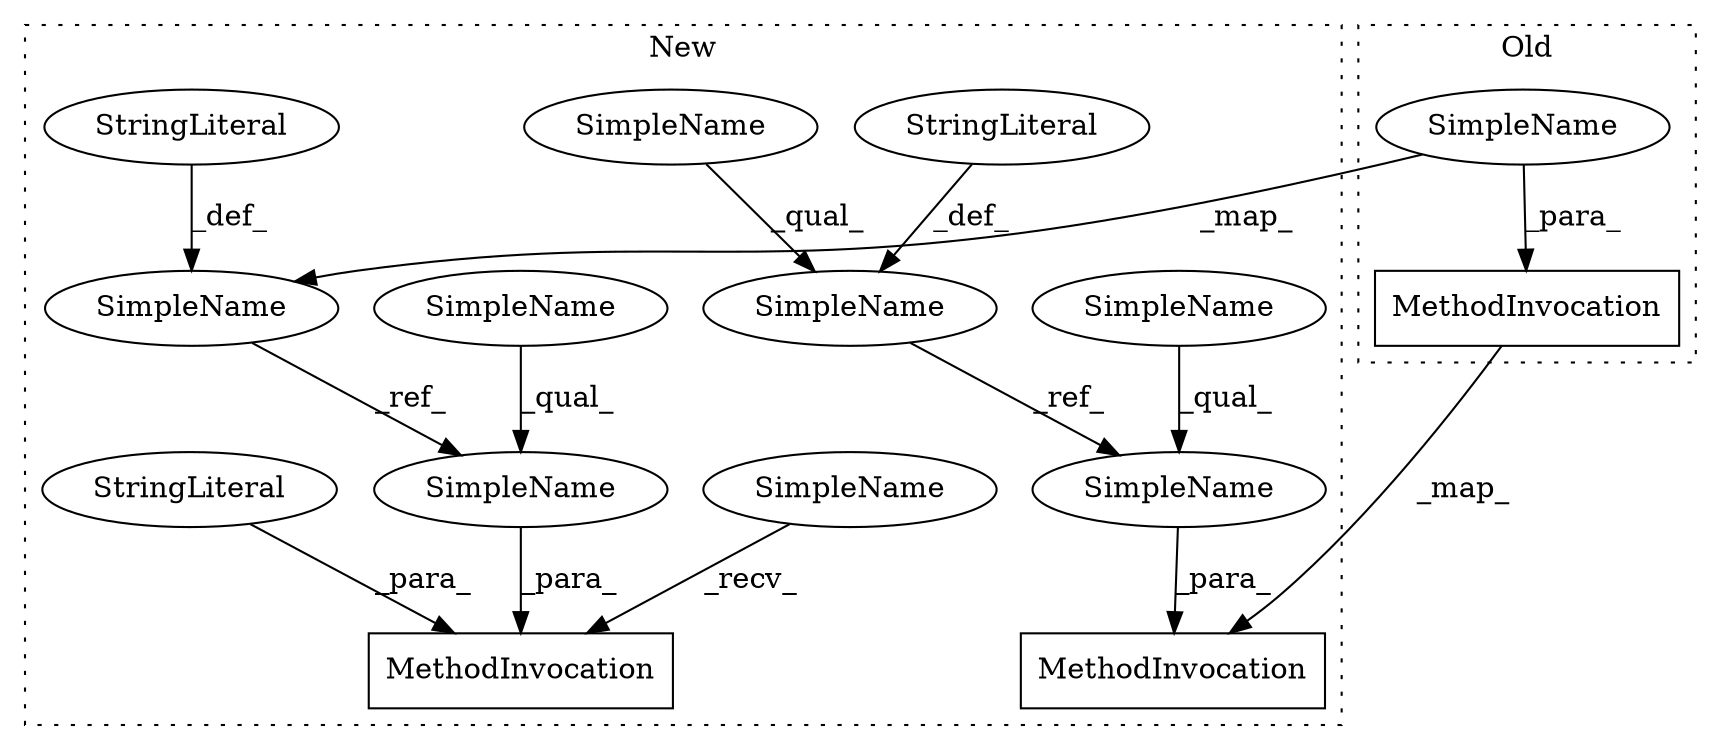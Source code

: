 digraph G {
subgraph cluster0 {
1 [label="MethodInvocation" a="32" s="21196,21267" l="6,1" shape="box"];
5 [label="SimpleName" a="42" s="21241" l="26" shape="ellipse"];
label = "Old";
style="dotted";
}
subgraph cluster1 {
2 [label="MethodInvocation" a="32" s="21445,21522" l="6,1" shape="box"];
3 [label="MethodInvocation" a="32" s="21357,21423" l="6,1" shape="box"];
4 [label="SimpleName" a="42" s="21102" l="21" shape="ellipse"];
6 [label="SimpleName" a="42" s="21102" l="7" shape="ellipse"];
7 [label="SimpleName" a="42" s="21177" l="26" shape="ellipse"];
8 [label="SimpleName" a="42" s="21402" l="7" shape="ellipse"];
9 [label="SimpleName" a="42" s="21496" l="26" shape="ellipse"];
10 [label="SimpleName" a="42" s="21496" l="7" shape="ellipse"];
11 [label="SimpleName" a="42" s="21402" l="21" shape="ellipse"];
12 [label="SimpleName" a="42" s="21438" l="6" shape="ellipse"];
13 [label="StringLiteral" a="45" s="21206" l="43" shape="ellipse"];
14 [label="StringLiteral" a="45" s="21126" l="37" shape="ellipse"];
15 [label="StringLiteral" a="45" s="21451" l="43" shape="ellipse"];
label = "New";
style="dotted";
}
1 -> 3 [label="_map_"];
4 -> 11 [label="_ref_"];
5 -> 1 [label="_para_"];
5 -> 7 [label="_map_"];
6 -> 4 [label="_qual_"];
7 -> 9 [label="_ref_"];
8 -> 11 [label="_qual_"];
9 -> 2 [label="_para_"];
10 -> 9 [label="_qual_"];
11 -> 3 [label="_para_"];
12 -> 2 [label="_recv_"];
13 -> 7 [label="_def_"];
14 -> 4 [label="_def_"];
15 -> 2 [label="_para_"];
}